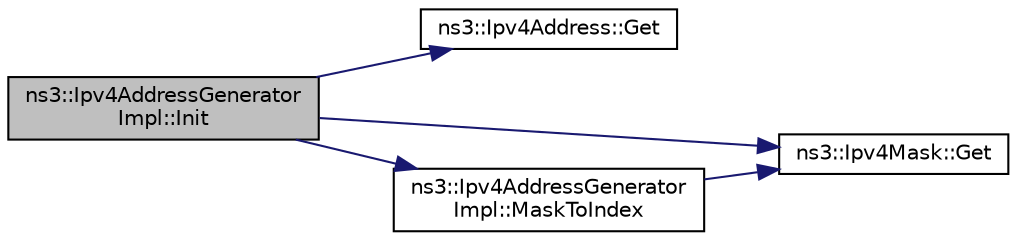digraph "ns3::Ipv4AddressGeneratorImpl::Init"
{
 // LATEX_PDF_SIZE
  edge [fontname="Helvetica",fontsize="10",labelfontname="Helvetica",labelfontsize="10"];
  node [fontname="Helvetica",fontsize="10",shape=record];
  rankdir="LR";
  Node1 [label="ns3::Ipv4AddressGenerator\lImpl::Init",height=0.2,width=0.4,color="black", fillcolor="grey75", style="filled", fontcolor="black",tooltip="Initialise the base network, mask and address for the generator."];
  Node1 -> Node2 [color="midnightblue",fontsize="10",style="solid",fontname="Helvetica"];
  Node2 [label="ns3::Ipv4Address::Get",height=0.2,width=0.4,color="black", fillcolor="white", style="filled",URL="$classns3_1_1_ipv4_address.html#a154da9b1ff6eb451dc4840613fe43e73",tooltip="Get the host-order 32-bit IP address."];
  Node1 -> Node3 [color="midnightblue",fontsize="10",style="solid",fontname="Helvetica"];
  Node3 [label="ns3::Ipv4Mask::Get",height=0.2,width=0.4,color="black", fillcolor="white", style="filled",URL="$classns3_1_1_ipv4_mask.html#af0e131a08c4b0c983e92568fd4b23712",tooltip="Get the host-order 32-bit IP mask."];
  Node1 -> Node4 [color="midnightblue",fontsize="10",style="solid",fontname="Helvetica"];
  Node4 [label="ns3::Ipv4AddressGenerator\lImpl::MaskToIndex",height=0.2,width=0.4,color="black", fillcolor="white", style="filled",URL="$classns3_1_1_ipv4_address_generator_impl.html#a0e7b540045a1a2ca1cdaed3ce6b43221",tooltip="Create an index number for the network mask."];
  Node4 -> Node3 [color="midnightblue",fontsize="10",style="solid",fontname="Helvetica"];
}
